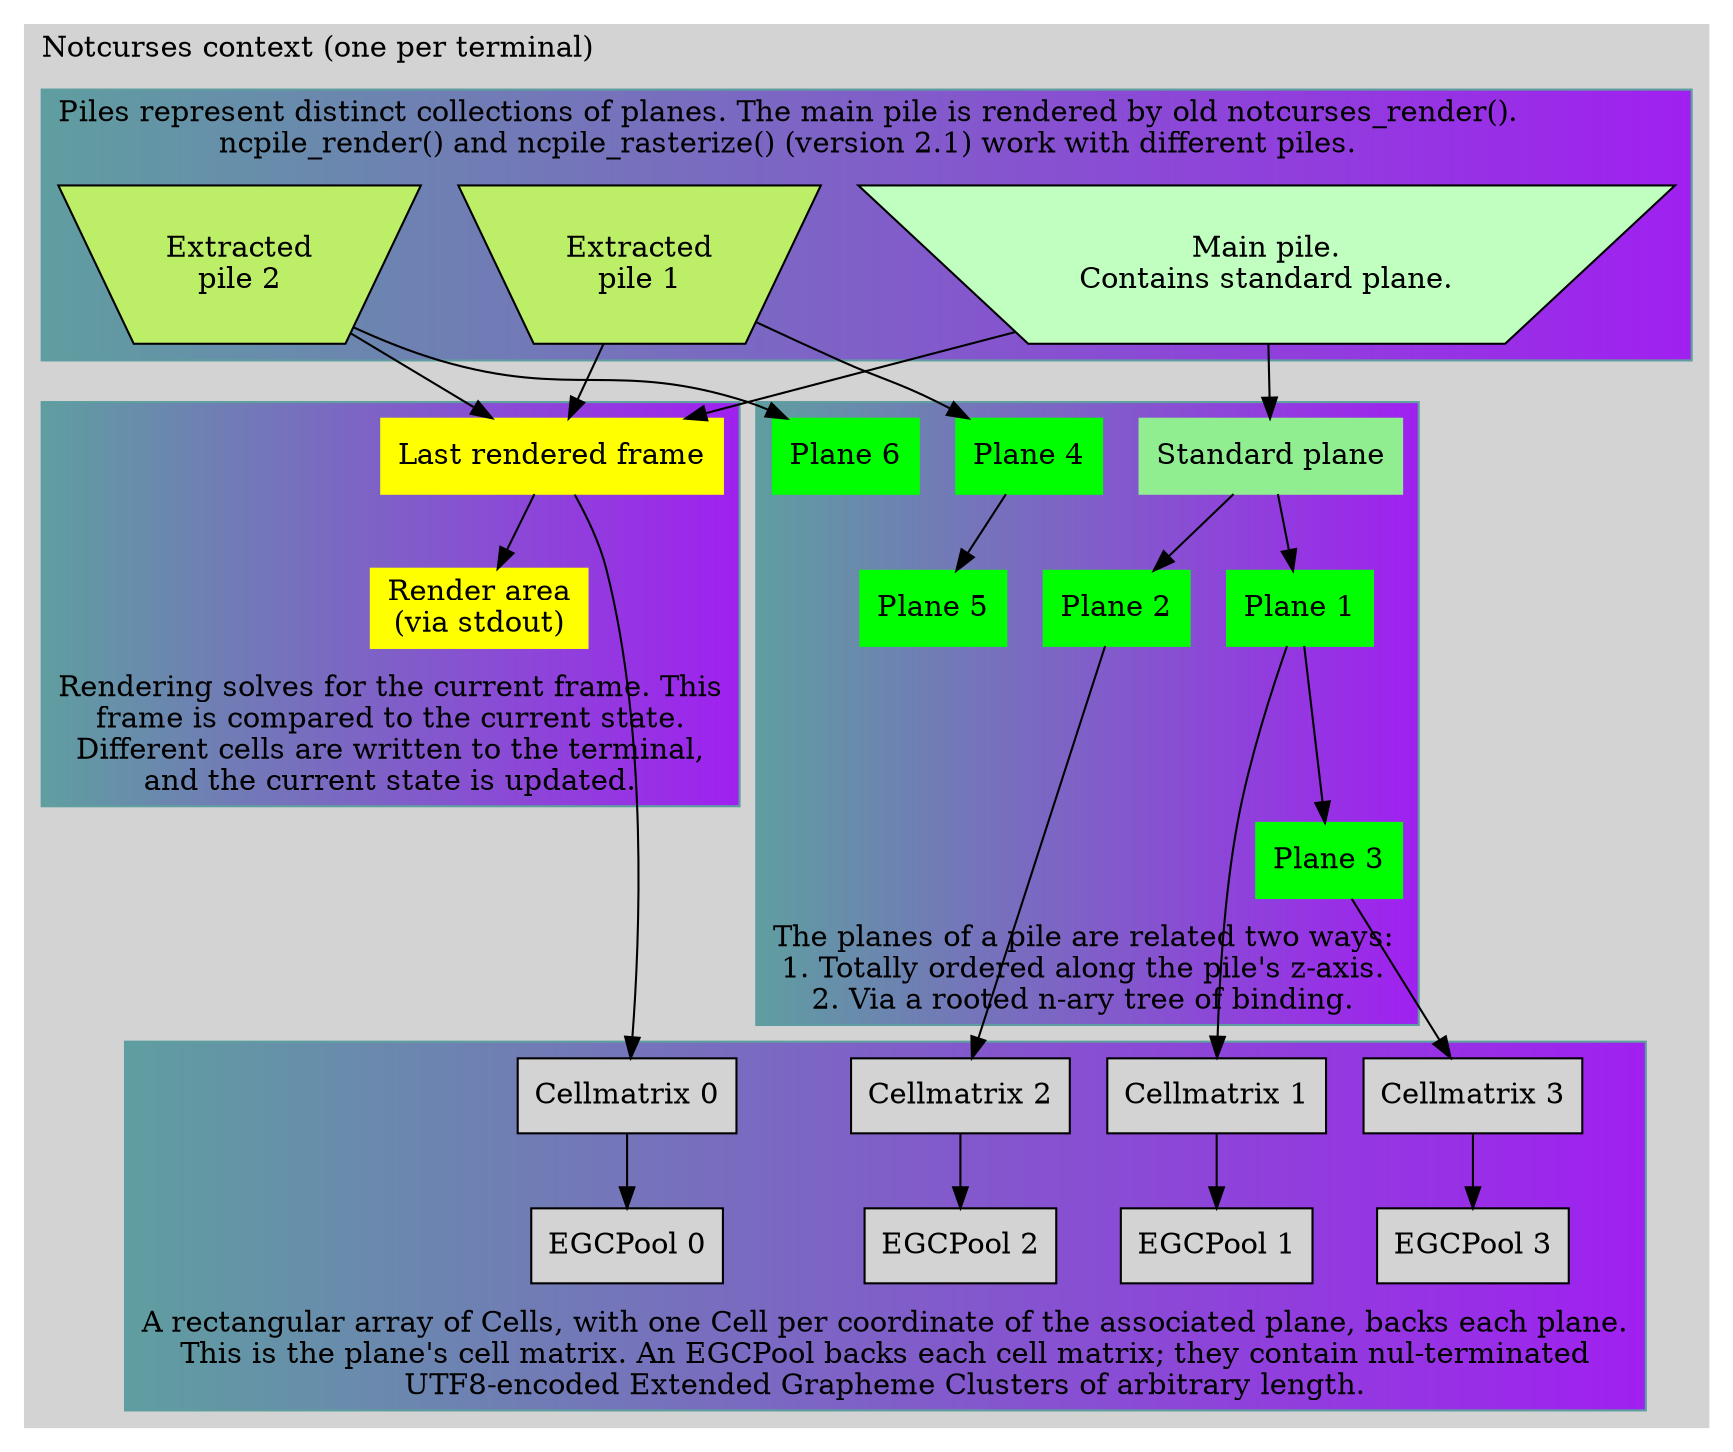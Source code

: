 digraph G {
  subgraph clusterNotcurses {
    labeljust="l";
    label = "Notcurses context (one per terminal)"
    style = filled;
    color = lightgrey;
    compound = "true"
    subgraph clusterRedner {
      label="Rendering solves for the current frame. This\nframe is compared to the current state.\nDifferent cells are written to the terminal,\nand the current state is updated."
      style="filled"
      color="cadetblue:purple"
      LastFrame [ shape=rectangle label="Last rendered frame" style=filled color=yellow ]
      RenderArea [ shape=rectangle label="Render area\n(via stdout)" style=filled color=yellow ]
      labelloc="b"
    }
    subgraph clusterZaxis {
      label="Piles represent distinct collections of planes. The main pile is rendered by old notcurses_render().\nncpile_render() and ncpile_rasterize() (version 2.1) work with different piles."
      style=filled;
      color="cadetblue:purple";
      pileMain [ label="Main pile.\nContains standard plane." style="filled" fillcolor=darkseagreen1 shape=invtrapezium ]
      pile1 [ label="Extracted\npile 1" style="filled" fillcolor=darkolivegreen2 shape=invtrapezium ]
      pile2 [ label="Extracted\npile 2" style="filled" fillcolor=darkolivegreen2 shape=invtrapezium ]
      { rank=same; pileMain pile1 pile2 }
    }
    pileMain -> LastFrame
    pile1 -> LastFrame
    pile2 -> LastFrame
    LastFrame -> RenderArea
    subgraph clusterPlanes {
      labelloc="b"
      label="The planes of a pile are related two ways:\n1. Totally ordered along the pile's z-axis.\n2. Via a rooted n-ary tree of binding."
      style=filled;
      color="cadetblue:purple";
      planeStd [ label="Standard plane" shape=rectangle color="lightgreen" style=filled ]
      plane1 [ label="Plane 1" shape=rectangle color="green" style=filled ]
      plane2 [ label="Plane 2" shape=rectangle color="green" style=filled ]
      plane3 [ label="Plane 3" shape=rectangle color="green" style=filled ]
      plane4 [ label="Plane 4" shape=rectangle color="green" style=filled ]
      plane5 [ label="Plane 5" shape=rectangle color="green" style=filled ]
      plane6 [ label="Plane 6" shape=rectangle color="green" style=filled ]
      pileMain -> planeStd
      planeStd -> plane1
      planeStd -> plane2
      plane1 -> plane3
      pile1 -> plane4
      plane4 -> plane5
      pile2 -> plane6
    }
    subgraph clusterMatrices {
      labelloc="b"
      label="A rectangular array of Cells, with one Cell per coordinate of the associated plane, backs each plane.\nThis is the plane's cell matrix. An EGCPool backs each cell matrix; they contain nul-terminated\nUTF8-encoded Extended Grapheme Clusters of arbitrary length."
      style=filled;
      color="cadetblue:purple";
      cMatrix0 [ label="Cellmatrix 0" shape=rectangle style=filled ]
      cMatrix1 [ label="Cellmatrix 1" shape=rectangle style=filled ]
      cMatrix2 [ label="Cellmatrix 2" shape=rectangle style=filled ]
      cMatrix3 [ label="Cellmatrix 3" shape=rectangle style=filled ]
      plane1 -> cMatrix1
      plane2 -> cMatrix2
      plane3 -> cMatrix3
      LastFrame -> cMatrix0
      egcPool0 [ label="EGCPool 0" shape=rectangle style=filled ]
      egcPool1 [ label="EGCPool 1" shape=rectangle style=filled ]
      egcPool2 [ label="EGCPool 2" shape=rectangle style=filled ]
      egcPool3 [ label="EGCPool 3" shape=rectangle style=filled ]
      cMatrix0 -> egcPool0
      cMatrix1 -> egcPool1
      cMatrix2 -> egcPool2
      cMatrix3 -> egcPool3
    }
  }
}
